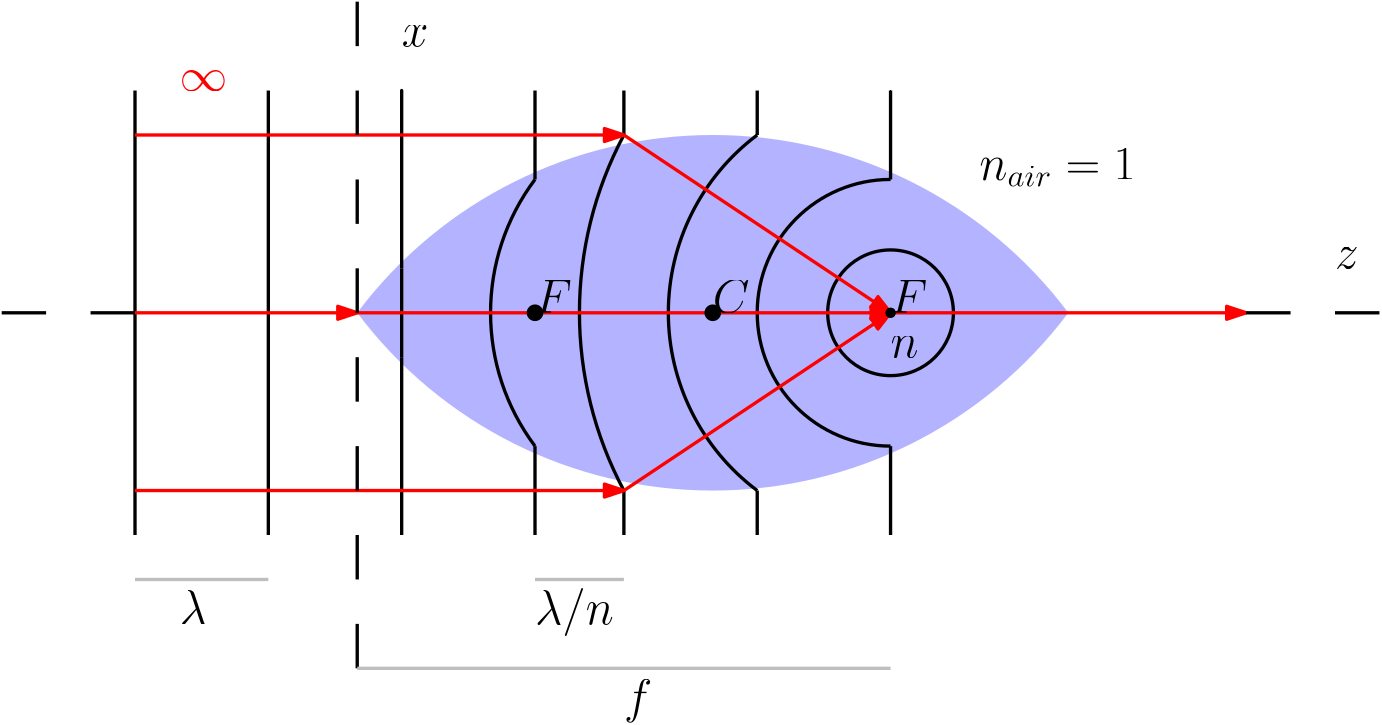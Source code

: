<?xml version="1.0"?>
<!DOCTYPE ipe SYSTEM "ipe.dtd">
<ipe version="70212" creator="Ipe 7.2.12">
<info created="D:20180115135840" modified="D:20190929174438"/>
<ipestyle name="basic">
<symbol name="arrow/arc(spx)">
<path stroke="sym-stroke" fill="sym-stroke" pen="sym-pen">
0 0 m
-1 0.333 l
-1 -0.333 l
h
</path>
</symbol>
<symbol name="arrow/farc(spx)">
<path stroke="sym-stroke" fill="white" pen="sym-pen">
0 0 m
-1 0.333 l
-1 -0.333 l
h
</path>
</symbol>
<symbol name="arrow/ptarc(spx)">
<path stroke="sym-stroke" fill="sym-stroke" pen="sym-pen">
0 0 m
-1 0.333 l
-0.8 0 l
-1 -0.333 l
h
</path>
</symbol>
<symbol name="arrow/fptarc(spx)">
<path stroke="sym-stroke" fill="white" pen="sym-pen">
0 0 m
-1 0.333 l
-0.8 0 l
-1 -0.333 l
h
</path>
</symbol>
<symbol name="mark/circle(sx)" transformations="translations">
<path fill="sym-stroke">
0.6 0 0 0.6 0 0 e
0.4 0 0 0.4 0 0 e
</path>
</symbol>
<symbol name="mark/disk(sx)" transformations="translations">
<path fill="sym-stroke">
0.6 0 0 0.6 0 0 e
</path>
</symbol>
<symbol name="mark/fdisk(sfx)" transformations="translations">
<group>
<path fill="sym-fill">
0.5 0 0 0.5 0 0 e
</path>
<path fill="sym-stroke" fillrule="eofill">
0.6 0 0 0.6 0 0 e
0.4 0 0 0.4 0 0 e
</path>
</group>
</symbol>
<symbol name="mark/box(sx)" transformations="translations">
<path fill="sym-stroke" fillrule="eofill">
-0.6 -0.6 m
0.6 -0.6 l
0.6 0.6 l
-0.6 0.6 l
h
-0.4 -0.4 m
0.4 -0.4 l
0.4 0.4 l
-0.4 0.4 l
h
</path>
</symbol>
<symbol name="mark/square(sx)" transformations="translations">
<path fill="sym-stroke">
-0.6 -0.6 m
0.6 -0.6 l
0.6 0.6 l
-0.6 0.6 l
h
</path>
</symbol>
<symbol name="mark/fsquare(sfx)" transformations="translations">
<group>
<path fill="sym-fill">
-0.5 -0.5 m
0.5 -0.5 l
0.5 0.5 l
-0.5 0.5 l
h
</path>
<path fill="sym-stroke" fillrule="eofill">
-0.6 -0.6 m
0.6 -0.6 l
0.6 0.6 l
-0.6 0.6 l
h
-0.4 -0.4 m
0.4 -0.4 l
0.4 0.4 l
-0.4 0.4 l
h
</path>
</group>
</symbol>
<symbol name="mark/cross(sx)" transformations="translations">
<group>
<path fill="sym-stroke">
-0.43 -0.57 m
0.57 0.43 l
0.43 0.57 l
-0.57 -0.43 l
h
</path>
<path fill="sym-stroke">
-0.43 0.57 m
0.57 -0.43 l
0.43 -0.57 l
-0.57 0.43 l
h
</path>
</group>
</symbol>
<symbol name="arrow/fnormal(spx)">
<path stroke="sym-stroke" fill="white" pen="sym-pen">
0 0 m
-1 0.333 l
-1 -0.333 l
h
</path>
</symbol>
<symbol name="arrow/pointed(spx)">
<path stroke="sym-stroke" fill="sym-stroke" pen="sym-pen">
0 0 m
-1 0.333 l
-0.8 0 l
-1 -0.333 l
h
</path>
</symbol>
<symbol name="arrow/fpointed(spx)">
<path stroke="sym-stroke" fill="white" pen="sym-pen">
0 0 m
-1 0.333 l
-0.8 0 l
-1 -0.333 l
h
</path>
</symbol>
<symbol name="arrow/linear(spx)">
<path stroke="sym-stroke" pen="sym-pen">
-1 0.333 m
0 0 l
-1 -0.333 l
</path>
</symbol>
<symbol name="arrow/fdouble(spx)">
<path stroke="sym-stroke" fill="white" pen="sym-pen">
0 0 m
-1 0.333 l
-1 -0.333 l
h
-1 0 m
-2 0.333 l
-2 -0.333 l
h
</path>
</symbol>
<symbol name="arrow/double(spx)">
<path stroke="sym-stroke" fill="sym-stroke" pen="sym-pen">
0 0 m
-1 0.333 l
-1 -0.333 l
h
-1 0 m
-2 0.333 l
-2 -0.333 l
h
</path>
</symbol>
<pen name="heavier" value="0.8"/>
<pen name="fat" value="1.2"/>
<pen name="ultrafat" value="2"/>
<symbolsize name="large" value="5"/>
<symbolsize name="small" value="2"/>
<symbolsize name="tiny" value="1.1"/>
<arrowsize name="large" value="10"/>
<arrowsize name="small" value="5"/>
<arrowsize name="tiny" value="3"/>
<color name="red" value="1 0 0"/>
<color name="green" value="0 1 0"/>
<color name="blue" value="0 0 1"/>
<color name="yellow" value="1 1 0"/>
<color name="orange" value="1 0.647 0"/>
<color name="gold" value="1 0.843 0"/>
<color name="purple" value="0.627 0.125 0.941"/>
<color name="gray" value="0.745"/>
<color name="brown" value="0.647 0.165 0.165"/>
<color name="navy" value="0 0 0.502"/>
<color name="pink" value="1 0.753 0.796"/>
<color name="seagreen" value="0.18 0.545 0.341"/>
<color name="turquoise" value="0.251 0.878 0.816"/>
<color name="violet" value="0.933 0.51 0.933"/>
<color name="darkblue" value="0 0 0.545"/>
<color name="darkcyan" value="0 0.545 0.545"/>
<color name="darkgray" value="0.663"/>
<color name="darkgreen" value="0 0.392 0"/>
<color name="darkmagenta" value="0.545 0 0.545"/>
<color name="darkorange" value="1 0.549 0"/>
<color name="darkred" value="0.545 0 0"/>
<color name="lightblue" value="0.678 0.847 0.902"/>
<color name="lightcyan" value="0.878 1 1"/>
<color name="lightgray" value="0.827"/>
<color name="lightgreen" value="0.565 0.933 0.565"/>
<color name="lightyellow" value="1 1 0.878"/>
<dashstyle name="dashed" value="[4] 0"/>
<dashstyle name="dotted" value="[1 3] 0"/>
<dashstyle name="dash dotted" value="[4 2 1 2] 0"/>
<dashstyle name="dash dot dotted" value="[4 2 1 2 1 2] 0"/>
<textsize name="large" value="\large"/>
<textsize name="Large" value="\Large"/>
<textsize name="LARGE" value="\LARGE"/>
<textsize name="huge" value="\huge"/>
<textsize name="Huge" value="\Huge"/>
<textsize name="small" value="\small"/>
<textsize name="footnote" value="\footnotesize"/>
<textsize name="tiny" value="\tiny"/>
<textstyle name="center" begin="\begin{center}" end="\end{center}"/>
<textstyle name="itemize" begin="\begin{itemize}" end="\end{itemize}"/>
<textstyle name="item" begin="\begin{itemize}\item{}" end="\end{itemize}"/>
<gridsize name="4 pts" value="4"/>
<gridsize name="8 pts (~3 mm)" value="8"/>
<gridsize name="16 pts (~6 mm)" value="16"/>
<gridsize name="32 pts (~12 mm)" value="32"/>
<gridsize name="10 pts (~3.5 mm)" value="10"/>
<gridsize name="20 pts (~7 mm)" value="20"/>
<gridsize name="14 pts (~5 mm)" value="14"/>
<gridsize name="28 pts (~10 mm)" value="28"/>
<gridsize name="56 pts (~20 mm)" value="56"/>
<anglesize name="90 deg" value="90"/>
<anglesize name="60 deg" value="60"/>
<anglesize name="45 deg" value="45"/>
<anglesize name="30 deg" value="30"/>
<anglesize name="22.5 deg" value="22.5"/>
<opacity name="10%" value="0.1"/>
<opacity name="30%" value="0.3"/>
<opacity name="50%" value="0.5"/>
<opacity name="75%" value="0.75"/>
<tiling name="falling" angle="-60" step="4" width="1"/>
<tiling name="rising" angle="30" step="4" width="1"/>
</ipestyle>
<page>
<layer name="alpha"/>
<layer name="beta"/>
<view layers="alpha beta" active="alpha"/>
<path layer="alpha" matrix="0.316228 -0.948683 0.948683 0.316228 -458.497 909.67" stroke="black" fill="white">
416 800 m
416 800 l
416 800 l
</path>
<path matrix="1 0 0 1 64 -32" stroke="black">
432 800 m
432 800 l
432 800 l
432 800 l
432 800 l
</path>
<path matrix="1 0 0 1 64 -32" stroke="black" cap="1">
320 784 m
320 784 l
</path>
<path matrix="1 0 0 1 64 96" stroke="black" cap="1">
352 576 m
352 576 l
</path>
<path matrix="1 0 0 1 64 -32" stroke="blue" fill="blue" pen="fat">
496 736 m
496 736 l
496 736 l
496 736 l
h
</path>
<path matrix="1 0 0 1 64 288" fill="blue" opacity="30%" stroke-opacity="opaque">
128 384 m
160 0 0 -160 256 288 384 384 a
</path>
<path matrix="1 0 0 1 64 288" fill="blue" opacity="30%" stroke-opacity="opaque">
384 384 m
160 0 0 -160 256 480 128 384 a
</path>
<path matrix="1 0 0 1 64 -32" stroke="black" pen="fat">
22.6274 0 0 22.6274 320 704 e
</path>
<path matrix="1 0 0 1 64 -32" stroke="black" pen="fat">
320 752 m
48 0 0 48 320 704 320 656 a
</path>
<path matrix="1 0 0 1 64 -32" stroke="black" pen="fat">
272 768 m
80 0 0 80 320 704 272 640 a
</path>
<path matrix="1 0 0 1 64 -32" stroke="black" pen="fat">
224 768 m
136 0 0 136 344 704 224 640 a
</path>
<path matrix="1 0 0 1 64 -32" stroke="gray" pen="fat">
144 720 m
144 704 l
</path>
<path matrix="1 0 0 1 64 -32" stroke="black" pen="fat">
192 752 m
80 0 0 80 256 704 192 656 a
</path>
<path matrix="1 0 0 1 64 -32" stroke="black" pen="fat">
144 720 m
144 688 l
</path>
<path matrix="1 0 0 1 64 -32" stroke="black" pen="fat">
144 720 m
144 784 l
144 720 l
</path>
<path matrix="1 0 0 1 64 -32" stroke="black" pen="fat">
192 752 m
192 784 l
192 784 l
</path>
<path matrix="1 0 0 1 64 -32" stroke="black" pen="fat">
224 768 m
224 784 l
224 784 l
</path>
<path matrix="1 0 0 1 64 -32" stroke="black" pen="fat">
272 768 m
272 784 l
272 784 l
</path>
<path matrix="1 0 0 1 64 -32" stroke="black" pen="fat">
320 752 m
320 784 l
</path>
<path matrix="1 0 0 1 64 -32" stroke="black" pen="fat">
320 656 m
320 624 l
320 624 l
</path>
<path matrix="1 0 0 1 64 -32" stroke="black" pen="fat">
272 640 m
272 624 l
272 624 l
</path>
<path matrix="1 0 0 1 64 -32" stroke="black" pen="fat">
224 640 m
224 624 l
224 624 l
</path>
<path matrix="1 0 0 1 64 -32" stroke="black" pen="fat">
192 656 m
192 624 l
192 624 l
</path>
<path matrix="1 0 0 1 64 -32" stroke="black" pen="fat">
144 688 m
144 624 l
</path>
<path matrix="1 0 0 1 64 -32" stroke="black" pen="fat">
96 784 m
96 624 l
</path>
<path matrix="1 0 0 1 64 -32" stroke="black" pen="fat">
48 784 m
48 624 l
48 624 l
</path>
<path matrix="1 0 0 1 64 -32" stroke="red" pen="fat" rarrow="normal/normal">
320 704 m
224 768 l
224 768 l
224 768 l
</path>
<path matrix="1 0 0 1 64 -32" stroke="red" pen="fat" rarrow="normal/normal">
320 704 m
224 640 l
224 640 l
</path>
<path matrix="1 0 0 1 64 -32" stroke="red" pen="fat" rarrow="normal/normal">
320 704 m
128 704 l
128 704 l
</path>
<path matrix="1 0 0 1 64 -32" stroke="red" pen="fat" rarrow="normal/normal">
224 768 m
48 768 l
48 768 l
</path>
<path matrix="1 0 0 1 64 -32" stroke="red" pen="fat" rarrow="normal/normal">
128 704 m
48 704 l
48 704 l
</path>
<path matrix="1 0 0 1 64 -32" stroke="red" pen="fat" rarrow="normal/normal">
224 640 m
48 640 l
48 640 l
</path>
<path matrix="1 0 0 1 64 -32" stroke="red" pen="fat" rarrow="normal/normal">
448 704 m
320 704 l
</path>
<text matrix="1 0 0 1 64 -32" transformations="translations" pos="320 688" stroke="black" type="label" width="10.062" height="7.412" depth="0" valign="baseline" size="LARGE" style="math">n</text>
<text matrix="1 0 0 1 64 -32" transformations="translations" pos="352 752" stroke="black" type="label" width="56.151" height="11.1" depth="2.58" valign="baseline" size="LARGE" style="math">n_{air}=1</text>
<use matrix="1 0 0 1 64 -32" name="mark/disk(sx)" pos="320 704" size="normal" stroke="black"/>
<use matrix="1 0 0 1 64 -32" name="mark/disk(sx)" pos="320 704" size="normal" stroke="black"/>
<text matrix="1 0 0 1 64 -32" transformations="translations" pos="320 704" stroke="black" type="label" width="13.253" height="11.764" depth="0" valign="baseline" size="LARGE" style="math">F</text>
<path matrix="1 0 0 1 64 -32" stroke="black" pen="fat">
128 704 m
128 720 l
128 720 l
</path>
<path matrix="1 0 0 1 64 -32" stroke="black" pen="fat">
128 736 m
128 752 l
128 752 l
</path>
<path matrix="1 0 0 1 64 -32" stroke="black" pen="fat">
128 768 m
128 784 l
</path>
<path matrix="1 0 0 1 64 -32" stroke="black" pen="fat">
128 688 m
128 672 l
</path>
<path matrix="1 0 0 1 64 -32" stroke="black" pen="fat">
128 656 m
128 640 l
</path>
<path matrix="1 0 0 1 64 -32" stroke="black" pen="fat">
448 704 m
464 704 l
</path>
<path matrix="1 0 0 1 64 -32" stroke="black" pen="fat">
480 704 m
496 704 l
</path>
<path matrix="1 0 0 1 64 -32" stroke="black" pen="fat">
48 704 m
32 704 l
32 704 l
</path>
<path matrix="1 0 0 1 64 -32" stroke="black" pen="fat">
16 704 m
0 704 l
</path>
<path matrix="1 0 0 1 64 -32" stroke="black" pen="fat">
128 800 m
128 816 l
128 816 l
</path>
<path matrix="1 0 0 1 64 -32" stroke="black" pen="fat">
128 624 m
128 608 l
</path>
<text transformations="translations" pos="208 768" stroke="black" type="label" width="9.579" height="7.412" depth="0" valign="baseline" size="LARGE" style="math">x</text>
<text transformations="translations" pos="544 688" stroke="black" type="label" width="8.598" height="7.412" depth="0" valign="baseline" size="LARGE" style="math">z</text>
<use name="mark/disk(sx)" pos="320 672" size="large" stroke="black"/>
<use name="mark/disk(sx)" pos="256 672" size="large" stroke="black"/>
<text transformations="translations" pos="320 672" stroke="black" type="label" width="13.296" height="11.764" depth="0" valign="baseline" size="LARGE" style="math">C</text>
<text transformations="translations" pos="256 672" stroke="black" type="label" width="13.253" height="11.764" depth="0" valign="baseline" size="LARGE" style="math">F</text>
<path stroke="black" pen="fat">
192 560 m
192 560 l
192 544 l
</path>
<path matrix="1 0 0 1 0 -32" stroke="gray" pen="fat">
192 576 m
384 576 l
384 576 l
</path>
<text matrix="1 0 0 1 0 -32" transformations="translations" pos="288 560" stroke="black" type="label" width="10.147" height="11.953" depth="3.35" valign="baseline" size="LARGE" style="math">f</text>
<path stroke="gray" pen="fat">
112 576 m
160 576 l
160 576 l
</path>
<path stroke="gray" pen="fat">
256 576 m
288 576 l
</path>
<text transformations="translations" pos="128 560" stroke="black" type="label" width="9.833" height="11.955" depth="0" valign="baseline" size="LARGE" style="math">\lambda</text>
<text transformations="translations" pos="256 560" stroke="black" type="label" width="28.323" height="12.915" depth="4.3" valign="baseline" size="LARGE" style="math">\lambda / n</text>
<text transformations="translations" pos="128 752" stroke="red" type="label" width="0" height="0" depth="0" valign="baseline" size="LARGE" style="math"></text>
<text transformations="translations" pos="128 752" stroke="red" type="label" width="17.215" height="7.412" depth="0" valign="baseline" size="LARGE" style="math">\infty</text>
</page>
</ipe>
